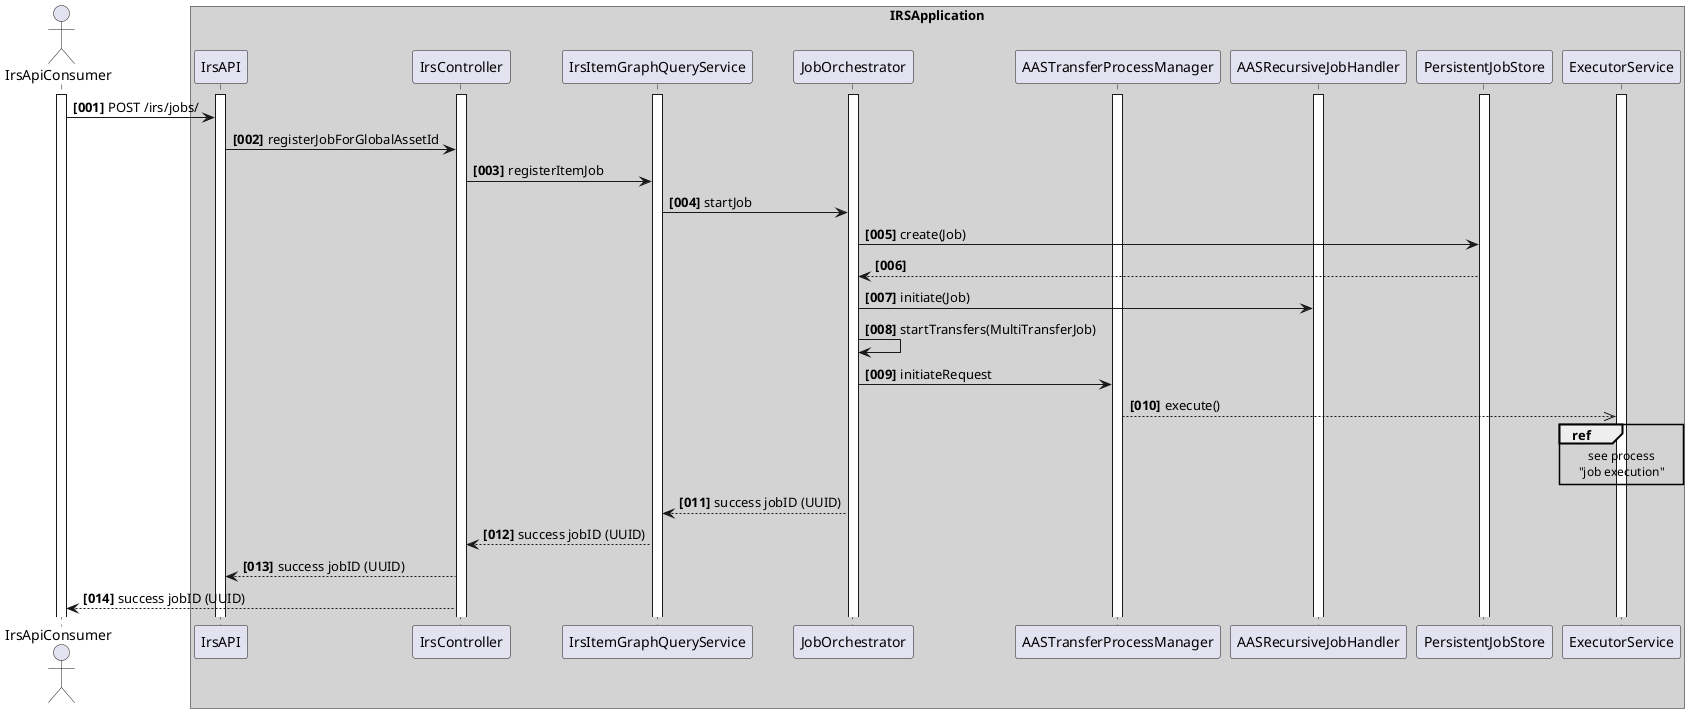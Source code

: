 @startuml
skinparam shadowing false
autonumber "<b>[000]"

actor IrsApiConsumer
activate IrsApiConsumer


box "IRSApplication" #LightGrey
participant IrsAPI
activate IrsAPI
participant IrsController
activate IrsController
participant IrsItemGraphQueryService
activate IrsItemGraphQueryService
participant JobOrchestrator
activate JobOrchestrator
participant AASTransferProcessManager
activate AASTransferProcessManager
activate AASRecursiveJobHandler
participant PersistentJobStore
activate PersistentJobStore
participant ExecutorService
activate ExecutorService

IrsApiConsumer -> IrsAPI : POST /irs/jobs/
IrsAPI -> IrsController :  registerJobForGlobalAssetId
IrsController -> IrsItemGraphQueryService :  registerItemJob
IrsItemGraphQueryService -> JobOrchestrator: startJob
JobOrchestrator -> PersistentJobStore: create(Job)
JobOrchestrator <-- PersistentJobStore:

JobOrchestrator -> AASRecursiveJobHandler: initiate(Job)
JobOrchestrator -> JobOrchestrator: startTransfers(MultiTransferJob)
JobOrchestrator -> AASTransferProcessManager : initiateRequest
AASTransferProcessManager -->> ExecutorService : execute()
ref over ExecutorService
see process
"job execution"
end ref

IrsItemGraphQueryService <-- JobOrchestrator : success jobID (UUID)
IrsController <-- IrsItemGraphQueryService : success jobID (UUID)
IrsAPI <-- IrsController : success jobID (UUID)
IrsApiConsumer <-- IrsController : success jobID (UUID)


@enduml